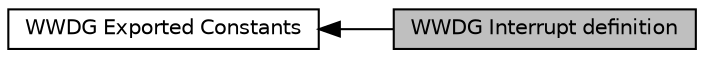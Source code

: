 digraph "WWDG Interrupt definition"
{
  edge [fontname="Helvetica",fontsize="10",labelfontname="Helvetica",labelfontsize="10"];
  node [fontname="Helvetica",fontsize="10",shape=record];
  rankdir=LR;
  Node0 [label="WWDG Interrupt definition",height=0.2,width=0.4,color="black", fillcolor="grey75", style="filled", fontcolor="black"];
  Node1 [label="WWDG Exported Constants",height=0.2,width=0.4,color="black", fillcolor="white", style="filled",URL="$group___w_w_d_g___exported___constants.html"];
  Node1->Node0 [shape=plaintext, dir="back", style="solid"];
}
